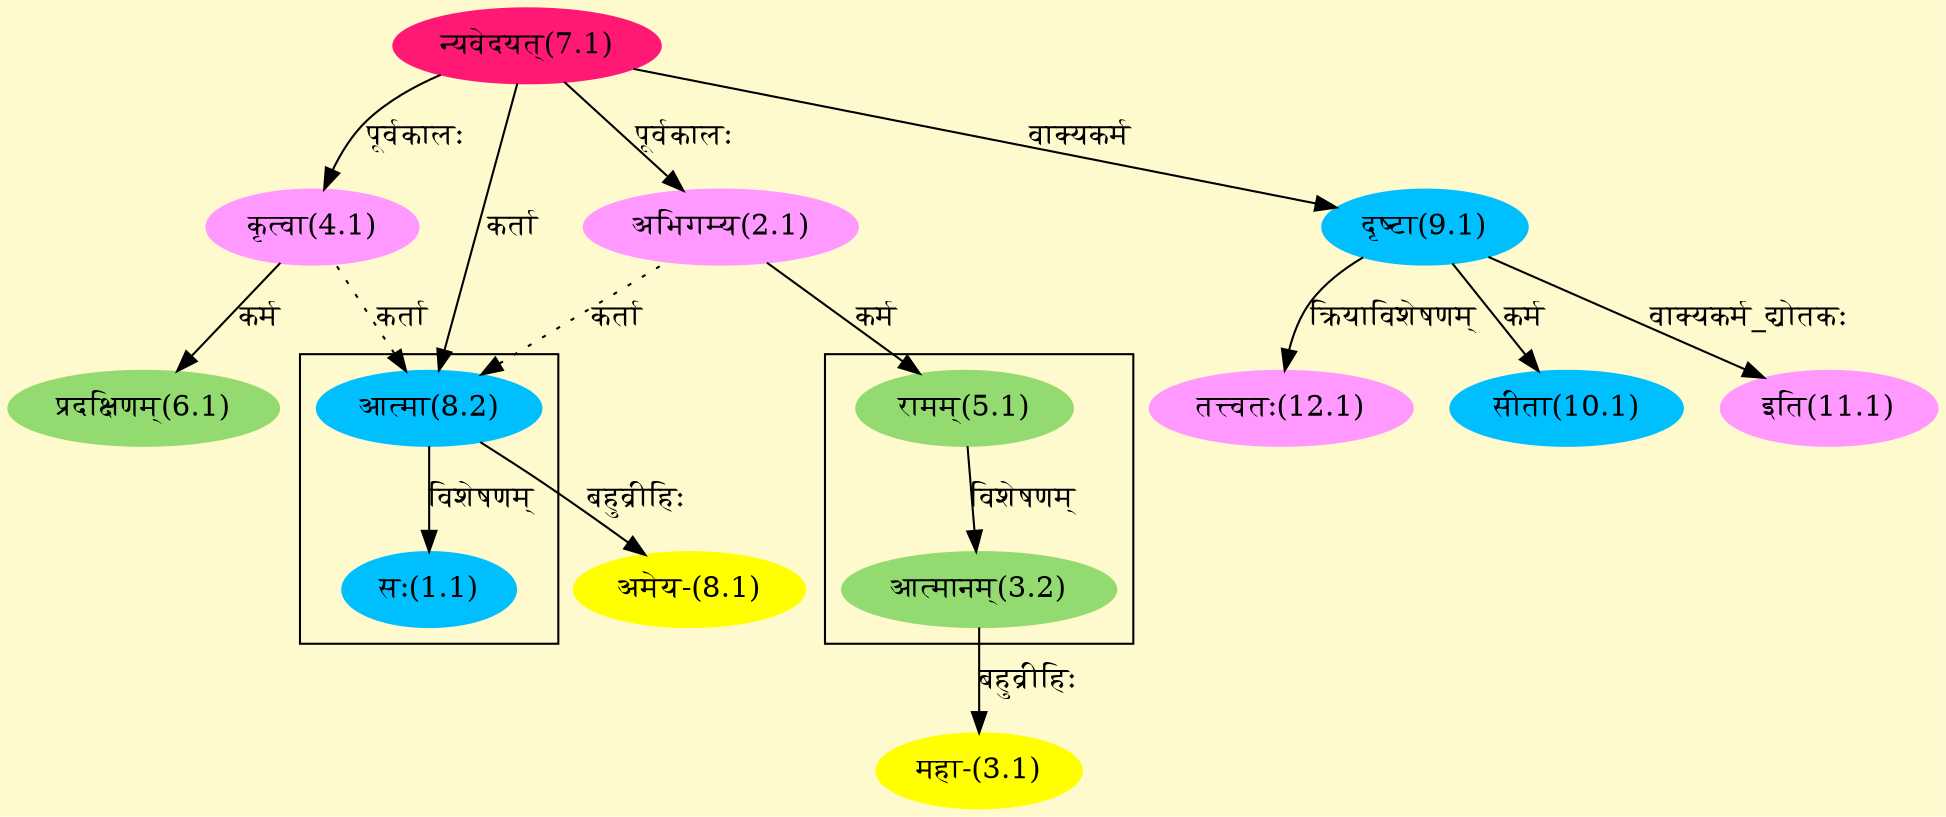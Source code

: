 digraph G{
rankdir=BT;
 compound=true;
 bgcolor="lemonchiffon1";

subgraph cluster_1{
Node1_1 [style=filled, color="#00BFFF" label = "सः(1.1)"]
Node8_2 [style=filled, color="#00BFFF" label = "आत्मा(8.2)"]

}

subgraph cluster_2{
Node3_2 [style=filled, color="#93DB70" label = "आत्मानम्(3.2)"]
Node5_1 [style=filled, color="#93DB70" label = "रामम्(5.1)"]

}
Node2_1 [style=filled, color="#FF99FF" label = "अभिगम्य(2.1)"]
Node7_1 [style=filled, color="#FF1975" label = "न्यवेदयत्(7.1)"]
Node3_1 [style=filled, color="#FFFF00" label = "महा-(3.1)"]
Node3_2 [style=filled, color="#93DB70" label = "आत्मानम्(3.2)"]
Node4_1 [style=filled, color="#FF99FF" label = "कृत्वा(4.1)"]
Node5_1 [style=filled, color="#93DB70" label = "रामम्(5.1)"]
Node6_1 [style=filled, color="#93DB70" label = "प्रदक्षिणम्(6.1)"]
Node8_2 [style=filled, color="#00BFFF" label = "आत्मा(8.2)"]
Node [style=filled, color="" label = "()"]
Node8_1 [style=filled, color="#FFFF00" label = "अमेय-(8.1)"]
Node9_1 [style=filled, color="#00BFFF" label = "दृष्टा(9.1)"]
Node10_1 [style=filled, color="#00BFFF" label = "सीता(10.1)"]
Node11_1 [style=filled, color="#FF99FF" label = "इति(11.1)"]
Node12_1 [style=filled, color="#FF99FF" label = "तत्त्वतः(12.1)"]
/* Start of Relations section */

Node1_1 -> Node8_2 [  label="विशेषणम्"  dir="back" ]
Node2_1 -> Node7_1 [  label="पूर्वकालः"  dir="back" ]
Node3_1 -> Node3_2 [  label="बहुव्रीहिः"  dir="back" ]
Node3_2 -> Node5_1 [  label="विशेषणम्"  dir="back" ]
Node4_1 -> Node7_1 [  label="पूर्वकालः"  dir="back" ]
Node5_1 -> Node2_1 [  label="कर्म"  dir="back" ]
Node6_1 -> Node4_1 [  label="कर्म"  dir="back" ]
Node8_1 -> Node8_2 [  label="बहुव्रीहिः"  dir="back" ]
Node8_2 -> Node7_1 [  label="कर्ता"  dir="back" ]
Node8_2 -> Node4_1 [ style=dotted label="कर्ता"  dir="back" ]
Node8_2 -> Node2_1 [ style=dotted label="कर्ता"  dir="back" ]
Node9_1 -> Node7_1 [  label="वाक्यकर्म"  dir="back" ]
Node10_1 -> Node9_1 [  label="कर्म"  dir="back" ]
Node11_1 -> Node9_1 [  label="वाक्यकर्म_द्योतकः"  dir="back" ]
Node12_1 -> Node9_1 [  label="क्रियाविशेषणम्"  dir="back" ]
}
